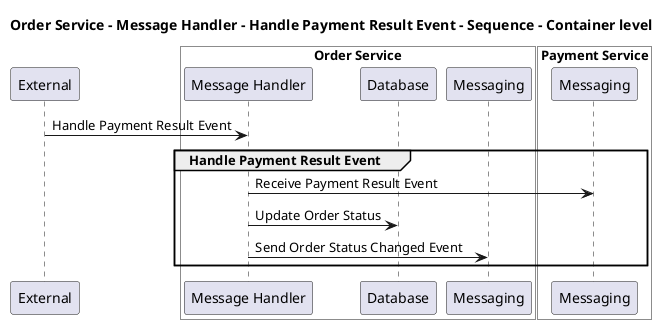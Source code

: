 @startuml

title Order Service - Message Handler - Handle Payment Result Event - Sequence - Container level

participant "External" as C4InterFlow.SoftwareSystems.ExternalSystem

box "Order Service" #White
    participant "Message Handler" as ECommercePlatform.SoftwareSystems.OrderService.Containers.MessageHandler
    participant "Database" as ECommercePlatform.SoftwareSystems.OrderService.Containers.Database
    participant "Messaging" as ECommercePlatform.SoftwareSystems.OrderService.Containers.Messaging
end box


box "Payment Service" #White
    participant "Messaging" as ECommercePlatform.SoftwareSystems.PaymentService.Containers.Messaging
end box


C4InterFlow.SoftwareSystems.ExternalSystem -> ECommercePlatform.SoftwareSystems.OrderService.Containers.MessageHandler : Handle Payment Result Event
group Handle Payment Result Event
ECommercePlatform.SoftwareSystems.OrderService.Containers.MessageHandler -> ECommercePlatform.SoftwareSystems.PaymentService.Containers.Messaging : Receive Payment Result Event
ECommercePlatform.SoftwareSystems.OrderService.Containers.MessageHandler -> ECommercePlatform.SoftwareSystems.OrderService.Containers.Database : Update Order Status
ECommercePlatform.SoftwareSystems.OrderService.Containers.MessageHandler -> ECommercePlatform.SoftwareSystems.OrderService.Containers.Messaging : Send Order Status Changed Event
end


@enduml
